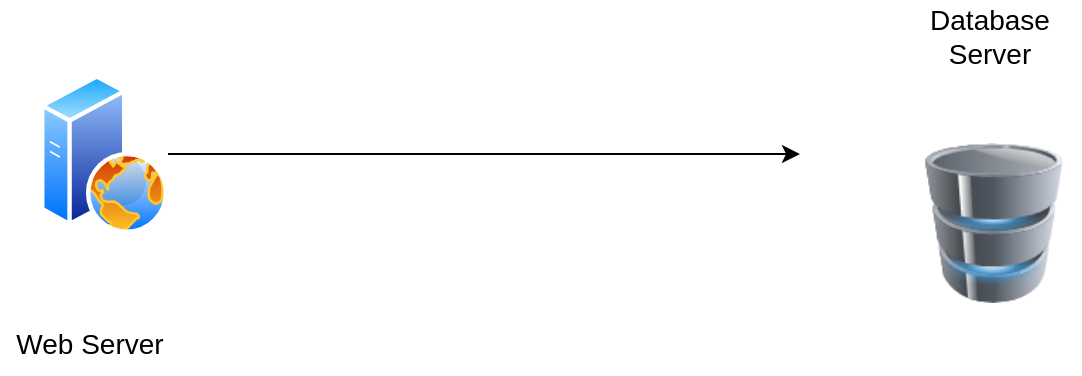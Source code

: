 <mxfile version="15.8.4" type="device"><diagram id="CvlykapQ7DIhaaP8e-n0" name="Page-1"><mxGraphModel dx="1106" dy="830" grid="1" gridSize="10" guides="1" tooltips="1" connect="1" arrows="1" fold="1" page="1" pageScale="1" pageWidth="1169" pageHeight="827" math="0" shadow="0"><root><mxCell id="0"/><mxCell id="1" parent="0"/><mxCell id="GpsszY1wrrU4wYiKmqwt-2" value="" style="aspect=fixed;perimeter=ellipsePerimeter;html=1;align=center;shadow=0;dashed=0;spacingTop=3;image;image=img/lib/active_directory/web_server.svg;" parent="1" vertex="1"><mxGeometry x="150" y="380" width="64" height="80" as="geometry"/></mxCell><mxCell id="GpsszY1wrrU4wYiKmqwt-10" value="" style="endArrow=classic;html=1;rounded=0;exitX=1;exitY=0.5;exitDx=0;exitDy=0;" parent="1" source="GpsszY1wrrU4wYiKmqwt-2" edge="1"><mxGeometry width="50" height="50" relative="1" as="geometry"><mxPoint x="430" y="460" as="sourcePoint"/><mxPoint x="530" y="420" as="targetPoint"/></mxGeometry></mxCell><mxCell id="GpsszY1wrrU4wYiKmqwt-11" value="" style="image;html=1;image=img/lib/clip_art/computers/Database_128x128.png" parent="1" vertex="1"><mxGeometry x="587" y="414.5" width="80" height="80" as="geometry"/></mxCell><mxCell id="GpsszY1wrrU4wYiKmqwt-16" value="&lt;font style=&quot;font-size: 14px&quot;&gt;Web Server&lt;/font&gt;" style="text;html=1;strokeColor=none;fillColor=none;align=center;verticalAlign=middle;whiteSpace=wrap;rounded=0;" parent="1" vertex="1"><mxGeometry x="130" y="500" width="90" height="30" as="geometry"/></mxCell><mxCell id="GpsszY1wrrU4wYiKmqwt-18" value="&lt;span style=&quot;font-size: 14px&quot;&gt;Database Server&lt;/span&gt;" style="text;html=1;strokeColor=none;fillColor=none;align=center;verticalAlign=middle;whiteSpace=wrap;rounded=0;" parent="1" vertex="1"><mxGeometry x="580" y="345.5" width="90" height="30" as="geometry"/></mxCell></root></mxGraphModel></diagram></mxfile>
